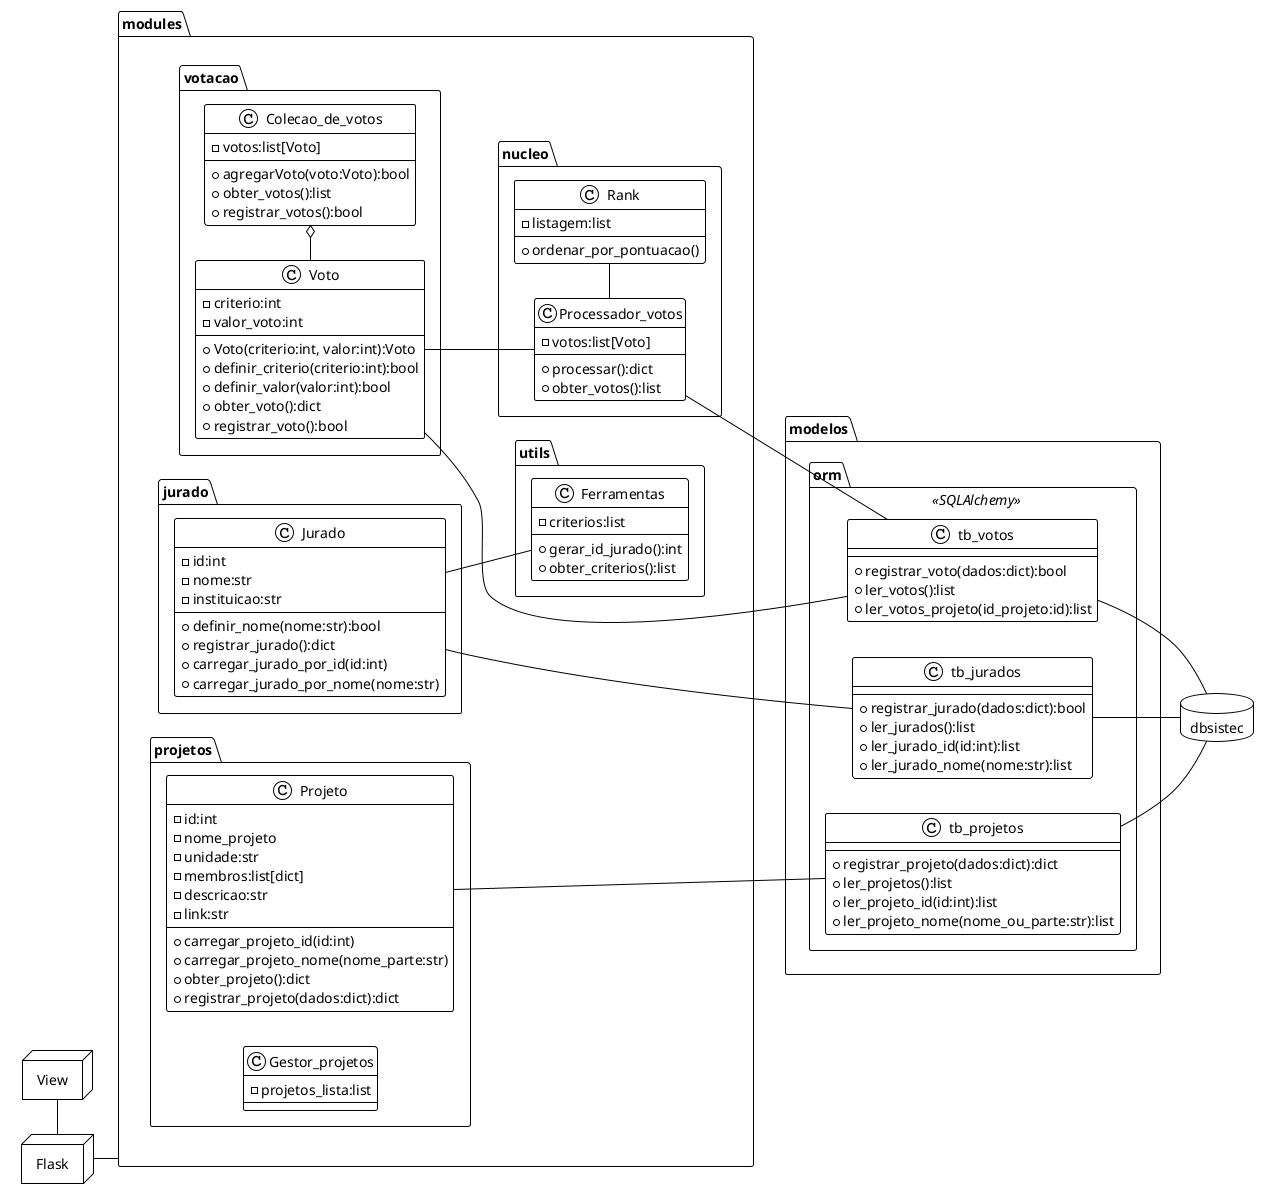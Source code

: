@startuml Diagrama1
!theme plain

left to right direction

package dbsistec <<Database>> {
}

package modules.votacao {
class Voto {
    -criterio:int
    -valor_voto:int
    +Voto(criterio:int, valor:int):Voto
    +definir_criterio(criterio:int):bool
    +definir_valor(valor:int):bool
    +obter_voto():dict
    +registrar_voto():bool
}

class Colecao_de_votos {
    -votos:list[Voto]
    +agregarVoto(voto:Voto):bool
    +obter_votos():list
    +registrar_votos():bool
}
} 

package modules.jurado{
class Jurado {
    -id:int
    -nome:str
-instituicao:str
    +definir_nome(nome:str):bool
    +registrar_jurado():dict
+carregar_jurado_por_id(id:int)
+carregar_jurado_por_nome(nome:str)
}
}

package modules.utils {
class Ferramentas {
-criterios:list
+gerar_id_jurado():int
+obter_criterios():list
} 
}

package modules.nucleo{
class Processador_votos{
-votos:list[Voto]
+processar():dict
+obter_votos():list
}

class Rank{
-listagem:list
+ordenar_por_pontuacao()
}
}

package modules.projetos {
class Projeto{
-id:int
-nome_projeto
-unidade:str
-membros:list[dict]
-descricao:str
-link:str
+carregar_projeto_id(id:int)
+carregar_projeto_nome(nome_parte:str)
+obter_projeto():dict
+registrar_projeto(dados:dict):dict
}

class Gestor_projetos {
-projetos_lista:list
}
}

package modelos {
package orm <<SQLAlchemy>> {
class tb_jurados{
+registrar_jurado(dados:dict):bool
+ler_jurados():list
+ler_jurado_id(id:int):list
+ler_jurado_nome(nome:str):list
} 
class tb_votos {
+registrar_voto(dados:dict):bool
+ler_votos():list
+ler_votos_projeto(id_projeto:id):list
} 
class tb_projetos{
+registrar_projeto(dados:dict):dict
+ler_projetos():list
+ler_projeto_id(id:int):list
+ler_projeto_nome(nome_ou_parte:str):list
}
} 
}

package View <<Node>>{
}

package Flask as fl <<Node>>{
} 

Jurado -- Ferramentas
Colecao_de_votos o-left- Voto
Voto -- Processador_votos
Processador_votos -- tb_votos
tb_votos -- dbsistec
tb_jurados -- dbsistec
tb_projetos -- dbsistec
Voto -- tb_votos
Jurado -- tb_jurados
Projeto -- tb_projetos
Rank -left- Processador_votos
View - fl
fl -- modules

@enduml
